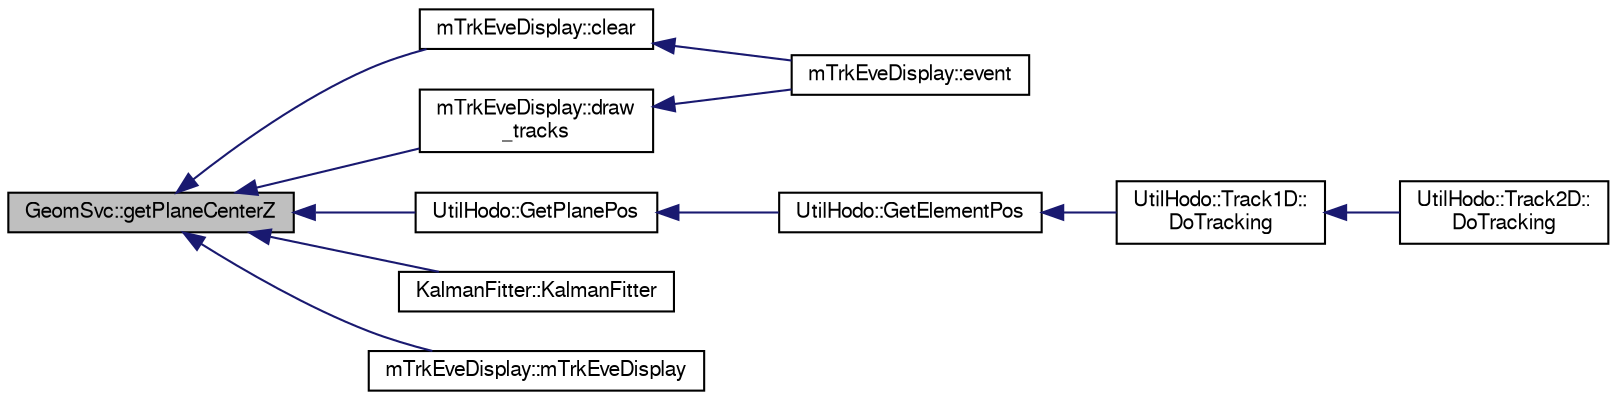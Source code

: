 digraph "GeomSvc::getPlaneCenterZ"
{
  bgcolor="transparent";
  edge [fontname="FreeSans",fontsize="10",labelfontname="FreeSans",labelfontsize="10"];
  node [fontname="FreeSans",fontsize="10",shape=record];
  rankdir="LR";
  Node1 [label="GeomSvc::getPlaneCenterZ",height=0.2,width=0.4,color="black", fillcolor="grey75", style="filled" fontcolor="black"];
  Node1 -> Node2 [dir="back",color="midnightblue",fontsize="10",style="solid",fontname="FreeSans"];
  Node2 [label="mTrkEveDisplay::clear",height=0.2,width=0.4,color="black",URL="$d3/de7/classmTrkEveDisplay.html#a383b475cde52e23446cbf27ce4616234"];
  Node2 -> Node3 [dir="back",color="midnightblue",fontsize="10",style="solid",fontname="FreeSans"];
  Node3 [label="mTrkEveDisplay::event",height=0.2,width=0.4,color="black",URL="$d3/de7/classmTrkEveDisplay.html#aa3ce5d6c62c7c75bcb098cf992b788e1"];
  Node1 -> Node4 [dir="back",color="midnightblue",fontsize="10",style="solid",fontname="FreeSans"];
  Node4 [label="mTrkEveDisplay::draw\l_tracks",height=0.2,width=0.4,color="black",URL="$d3/de7/classmTrkEveDisplay.html#a9dccd02ff8c77a1e34236d4575644100"];
  Node4 -> Node3 [dir="back",color="midnightblue",fontsize="10",style="solid",fontname="FreeSans"];
  Node1 -> Node5 [dir="back",color="midnightblue",fontsize="10",style="solid",fontname="FreeSans"];
  Node5 [label="UtilHodo::GetPlanePos",height=0.2,width=0.4,color="black",URL="$d9/d7c/namespaceUtilHodo.html#a1b46f5fa340d48eb176f18d4f87bf7d2"];
  Node5 -> Node6 [dir="back",color="midnightblue",fontsize="10",style="solid",fontname="FreeSans"];
  Node6 [label="UtilHodo::GetElementPos",height=0.2,width=0.4,color="black",URL="$d9/d7c/namespaceUtilHodo.html#aa969bb67fd62bb607c12ca68a992c69a"];
  Node6 -> Node7 [dir="back",color="midnightblue",fontsize="10",style="solid",fontname="FreeSans"];
  Node7 [label="UtilHodo::Track1D::\lDoTracking",height=0.2,width=0.4,color="black",URL="$d3/d4a/structUtilHodo_1_1Track1D.html#abd7234340c4ee7dc5c111cdcbe9f7ead"];
  Node7 -> Node8 [dir="back",color="midnightblue",fontsize="10",style="solid",fontname="FreeSans"];
  Node8 [label="UtilHodo::Track2D::\lDoTracking",height=0.2,width=0.4,color="black",URL="$dd/df6/structUtilHodo_1_1Track2D.html#ac5b5097bfb0520a4c6c3511b00d6180b"];
  Node1 -> Node9 [dir="back",color="midnightblue",fontsize="10",style="solid",fontname="FreeSans"];
  Node9 [label="KalmanFitter::KalmanFitter",height=0.2,width=0.4,color="black",URL="$d3/dc9/classKalmanFitter.html#abd097a105c435566065e6822178122e0"];
  Node1 -> Node10 [dir="back",color="midnightblue",fontsize="10",style="solid",fontname="FreeSans"];
  Node10 [label="mTrkEveDisplay::mTrkEveDisplay",height=0.2,width=0.4,color="black",URL="$d3/de7/classmTrkEveDisplay.html#abc03dc6404f025d5c12e9d187389e6be"];
}
